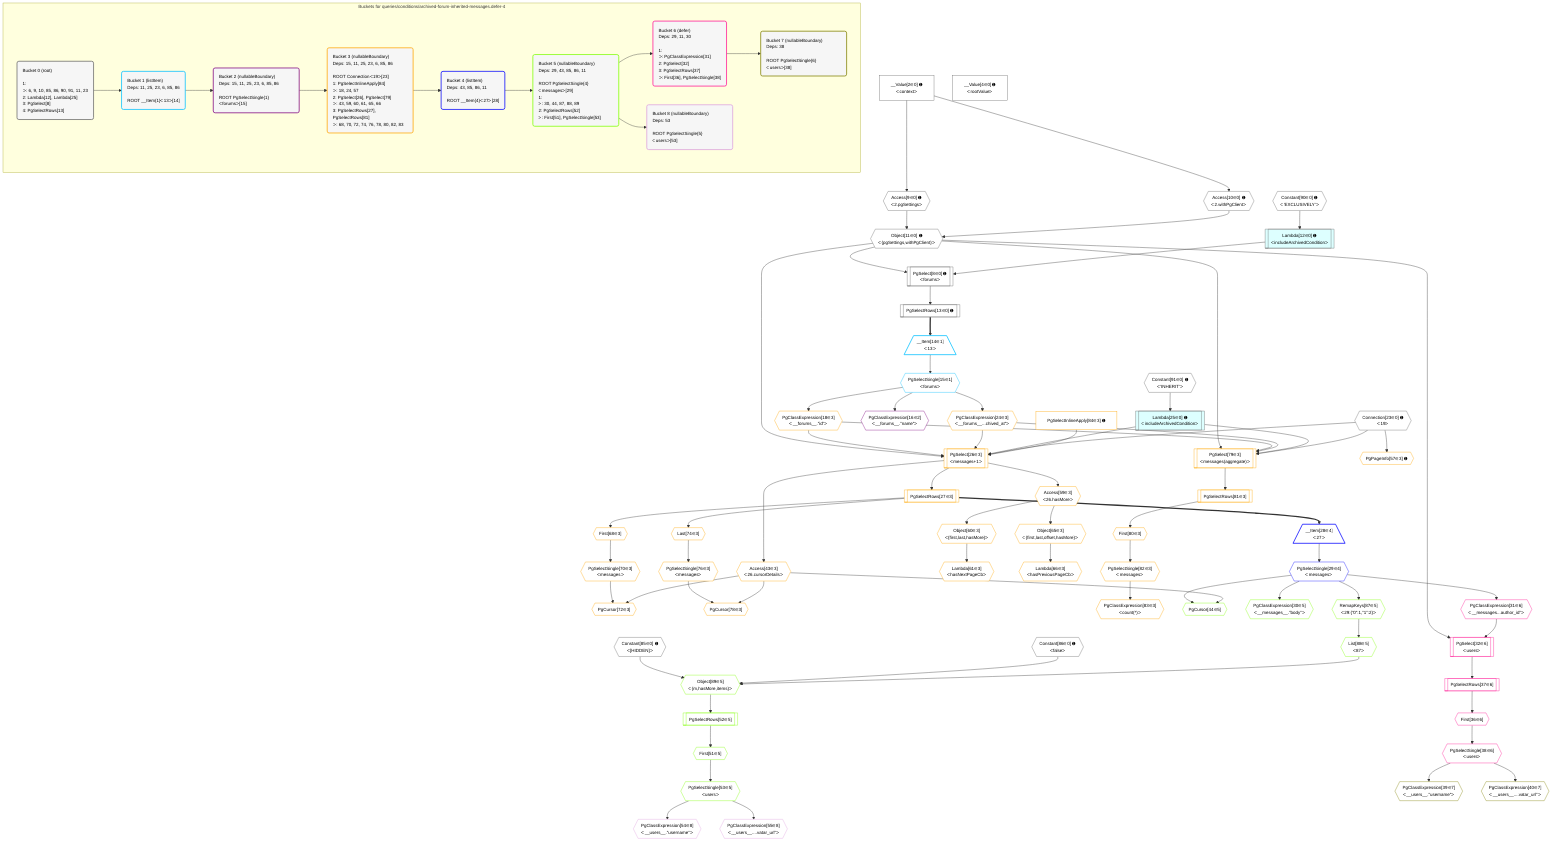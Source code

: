 %%{init: {'themeVariables': { 'fontSize': '12px'}}}%%
graph TD
    classDef path fill:#eee,stroke:#000,color:#000
    classDef plan fill:#fff,stroke-width:1px,color:#000
    classDef itemplan fill:#fff,stroke-width:2px,color:#000
    classDef unbatchedplan fill:#dff,stroke-width:1px,color:#000
    classDef sideeffectplan fill:#fcc,stroke-width:2px,color:#000
    classDef bucket fill:#f6f6f6,color:#000,stroke-width:2px,text-align:left


    %% plan dependencies
    PgSelect8[["PgSelect[8∈0] ➊<br />ᐸforumsᐳ"]]:::plan
    Object11{{"Object[11∈0] ➊<br />ᐸ{pgSettings,withPgClient}ᐳ"}}:::plan
    Lambda12[["Lambda[12∈0] ➊<br />ᐸincludeArchivedConditionᐳ"]]:::unbatchedplan
    Object11 & Lambda12 --> PgSelect8
    Access9{{"Access[9∈0] ➊<br />ᐸ2.pgSettingsᐳ"}}:::plan
    Access10{{"Access[10∈0] ➊<br />ᐸ2.withPgClientᐳ"}}:::plan
    Access9 & Access10 --> Object11
    Connection23{{"Connection[23∈0] ➊<br />ᐸ19ᐳ"}}:::plan
    __Value2["__Value[2∈0] ➊<br />ᐸcontextᐳ"]:::plan
    __Value2 --> Access9
    __Value2 --> Access10
    Constant90{{"Constant[90∈0] ➊<br />ᐸ'EXCLUSIVELY'ᐳ"}}:::plan
    Constant90 --> Lambda12
    PgSelectRows13[["PgSelectRows[13∈0] ➊"]]:::plan
    PgSelect8 --> PgSelectRows13
    Lambda25[["Lambda[25∈0] ➊<br />ᐸincludeArchivedConditionᐳ"]]:::unbatchedplan
    Constant91{{"Constant[91∈0] ➊<br />ᐸ'INHERIT'ᐳ"}}:::plan
    Constant91 --> Lambda25
    __Value4["__Value[4∈0] ➊<br />ᐸrootValueᐳ"]:::plan
    Constant85{{"Constant[85∈0] ➊<br />ᐸ[HIDDEN]ᐳ"}}:::plan
    Constant86{{"Constant[86∈0] ➊<br />ᐸfalseᐳ"}}:::plan
    __Item14[/"__Item[14∈1]<br />ᐸ13ᐳ"\]:::itemplan
    PgSelectRows13 ==> __Item14
    PgSelectSingle15{{"PgSelectSingle[15∈1]<br />ᐸforumsᐳ"}}:::plan
    __Item14 --> PgSelectSingle15
    PgClassExpression16{{"PgClassExpression[16∈2]<br />ᐸ__forums__.”name”ᐳ"}}:::plan
    PgSelectSingle15 --> PgClassExpression16
    PgSelect26[["PgSelect[26∈3]<br />ᐸmessages+1ᐳ"]]:::plan
    PgClassExpression18{{"PgClassExpression[18∈3]<br />ᐸ__forums__.”id”ᐳ"}}:::plan
    PgClassExpression24{{"PgClassExpression[24∈3]<br />ᐸ__forums__...chived_at”ᐳ"}}:::plan
    PgSelectInlineApply84["PgSelectInlineApply[84∈3] ➊"]:::plan
    Object11 & PgClassExpression18 & PgClassExpression24 & Lambda25 & Connection23 & PgSelectInlineApply84 --> PgSelect26
    PgSelect79[["PgSelect[79∈3]<br />ᐸmessages(aggregate)ᐳ"]]:::plan
    Object11 & PgClassExpression18 & PgClassExpression24 & Lambda25 & Connection23 --> PgSelect79
    Object65{{"Object[65∈3]<br />ᐸ{first,last,offset,hasMore}ᐳ"}}:::plan
    Access59{{"Access[59∈3]<br />ᐸ26.hasMoreᐳ"}}:::plan
    Access59 --> Object65
    Object60{{"Object[60∈3]<br />ᐸ{first,last,hasMore}ᐳ"}}:::plan
    Access59 --> Object60
    PgCursor72{{"PgCursor[72∈3]"}}:::plan
    PgSelectSingle70{{"PgSelectSingle[70∈3]<br />ᐸmessagesᐳ"}}:::plan
    Access43{{"Access[43∈3]<br />ᐸ26.cursorDetailsᐳ"}}:::plan
    PgSelectSingle70 & Access43 --> PgCursor72
    PgCursor78{{"PgCursor[78∈3]"}}:::plan
    PgSelectSingle76{{"PgSelectSingle[76∈3]<br />ᐸmessagesᐳ"}}:::plan
    PgSelectSingle76 & Access43 --> PgCursor78
    PgSelectSingle15 --> PgClassExpression18
    PgSelectSingle15 --> PgClassExpression24
    PgSelectRows27[["PgSelectRows[27∈3]"]]:::plan
    PgSelect26 --> PgSelectRows27
    PgSelect26 --> Access43
    PgPageInfo57{{"PgPageInfo[57∈3] ➊"}}:::plan
    Connection23 --> PgPageInfo57
    PgSelect26 --> Access59
    Lambda61{{"Lambda[61∈3]<br />ᐸhasNextPageCbᐳ"}}:::plan
    Object60 --> Lambda61
    Lambda66{{"Lambda[66∈3]<br />ᐸhasPreviousPageCbᐳ"}}:::plan
    Object65 --> Lambda66
    First68{{"First[68∈3]"}}:::plan
    PgSelectRows27 --> First68
    First68 --> PgSelectSingle70
    Last74{{"Last[74∈3]"}}:::plan
    PgSelectRows27 --> Last74
    Last74 --> PgSelectSingle76
    First80{{"First[80∈3]"}}:::plan
    PgSelectRows81[["PgSelectRows[81∈3]"]]:::plan
    PgSelectRows81 --> First80
    PgSelect79 --> PgSelectRows81
    PgSelectSingle82{{"PgSelectSingle[82∈3]<br />ᐸmessagesᐳ"}}:::plan
    First80 --> PgSelectSingle82
    PgClassExpression83{{"PgClassExpression[83∈3]<br />ᐸcount(*)ᐳ"}}:::plan
    PgSelectSingle82 --> PgClassExpression83
    __Item28[/"__Item[28∈4]<br />ᐸ27ᐳ"\]:::itemplan
    PgSelectRows27 ==> __Item28
    PgSelectSingle29{{"PgSelectSingle[29∈4]<br />ᐸmessagesᐳ"}}:::plan
    __Item28 --> PgSelectSingle29
    Object89{{"Object[89∈5]<br />ᐸ{m,hasMore,items}ᐳ"}}:::plan
    List88{{"List[88∈5]<br />ᐸ87ᐳ"}}:::plan
    Constant85 & Constant86 & List88 --> Object89
    PgCursor44{{"PgCursor[44∈5]"}}:::plan
    PgSelectSingle29 & Access43 --> PgCursor44
    PgClassExpression30{{"PgClassExpression[30∈5]<br />ᐸ__messages__.”body”ᐳ"}}:::plan
    PgSelectSingle29 --> PgClassExpression30
    First51{{"First[51∈5]"}}:::plan
    PgSelectRows52[["PgSelectRows[52∈5]"]]:::plan
    PgSelectRows52 --> First51
    Object89 --> PgSelectRows52
    PgSelectSingle53{{"PgSelectSingle[53∈5]<br />ᐸusersᐳ"}}:::plan
    First51 --> PgSelectSingle53
    RemapKeys87{{"RemapKeys[87∈5]<br />ᐸ29:{”0”:1,”1”:2}ᐳ"}}:::plan
    PgSelectSingle29 --> RemapKeys87
    RemapKeys87 --> List88
    PgSelect32[["PgSelect[32∈6]<br />ᐸusersᐳ"]]:::plan
    PgClassExpression31{{"PgClassExpression[31∈6]<br />ᐸ__messages...author_id”ᐳ"}}:::plan
    Object11 & PgClassExpression31 --> PgSelect32
    PgSelectSingle29 --> PgClassExpression31
    First36{{"First[36∈6]"}}:::plan
    PgSelectRows37[["PgSelectRows[37∈6]"]]:::plan
    PgSelectRows37 --> First36
    PgSelect32 --> PgSelectRows37
    PgSelectSingle38{{"PgSelectSingle[38∈6]<br />ᐸusersᐳ"}}:::plan
    First36 --> PgSelectSingle38
    PgClassExpression39{{"PgClassExpression[39∈7]<br />ᐸ__users__.”username”ᐳ"}}:::plan
    PgSelectSingle38 --> PgClassExpression39
    PgClassExpression40{{"PgClassExpression[40∈7]<br />ᐸ__users__....vatar_url”ᐳ"}}:::plan
    PgSelectSingle38 --> PgClassExpression40
    PgClassExpression54{{"PgClassExpression[54∈8]<br />ᐸ__users__.”username”ᐳ"}}:::plan
    PgSelectSingle53 --> PgClassExpression54
    PgClassExpression55{{"PgClassExpression[55∈8]<br />ᐸ__users__....vatar_url”ᐳ"}}:::plan
    PgSelectSingle53 --> PgClassExpression55

    %% define steps

    subgraph "Buckets for queries/conditions/archived-forum-inherited-messages.defer-4"
    Bucket0("Bucket 0 (root)<br /><br />1: <br />ᐳ: 6, 9, 10, 85, 86, 90, 91, 11, 23<br />2: Lambda[12], Lambda[25]<br />3: PgSelect[8]<br />4: PgSelectRows[13]"):::bucket
    classDef bucket0 stroke:#696969
    class Bucket0,__Value2,__Value4,PgSelect8,Access9,Access10,Object11,Lambda12,PgSelectRows13,Connection23,Lambda25,Constant85,Constant86,Constant90,Constant91 bucket0
    Bucket1("Bucket 1 (listItem)<br />Deps: 11, 25, 23, 6, 85, 86<br /><br />ROOT __Item{1}ᐸ13ᐳ[14]"):::bucket
    classDef bucket1 stroke:#00bfff
    class Bucket1,__Item14,PgSelectSingle15 bucket1
    Bucket2("Bucket 2 (nullableBoundary)<br />Deps: 15, 11, 25, 23, 6, 85, 86<br /><br />ROOT PgSelectSingle{1}ᐸforumsᐳ[15]"):::bucket
    classDef bucket2 stroke:#7f007f
    class Bucket2,PgClassExpression16 bucket2
    Bucket3("Bucket 3 (nullableBoundary)<br />Deps: 15, 11, 25, 23, 6, 85, 86<br /><br />ROOT Connectionᐸ19ᐳ[23]<br />1: PgSelectInlineApply[84]<br />ᐳ: 18, 24, 57<br />2: PgSelect[26], PgSelect[79]<br />ᐳ: 43, 59, 60, 61, 65, 66<br />3: PgSelectRows[27], PgSelectRows[81]<br />ᐳ: 68, 70, 72, 74, 76, 78, 80, 82, 83"):::bucket
    classDef bucket3 stroke:#ffa500
    class Bucket3,PgClassExpression18,PgClassExpression24,PgSelect26,PgSelectRows27,Access43,PgPageInfo57,Access59,Object60,Lambda61,Object65,Lambda66,First68,PgSelectSingle70,PgCursor72,Last74,PgSelectSingle76,PgCursor78,PgSelect79,First80,PgSelectRows81,PgSelectSingle82,PgClassExpression83,PgSelectInlineApply84 bucket3
    Bucket4("Bucket 4 (listItem)<br />Deps: 43, 85, 86, 11<br /><br />ROOT __Item{4}ᐸ27ᐳ[28]"):::bucket
    classDef bucket4 stroke:#0000ff
    class Bucket4,__Item28,PgSelectSingle29 bucket4
    Bucket5("Bucket 5 (nullableBoundary)<br />Deps: 29, 43, 85, 86, 11<br /><br />ROOT PgSelectSingle{4}ᐸmessagesᐳ[29]<br />1: <br />ᐳ: 30, 44, 87, 88, 89<br />2: PgSelectRows[52]<br />ᐳ: First[51], PgSelectSingle[53]"):::bucket
    classDef bucket5 stroke:#7fff00
    class Bucket5,PgClassExpression30,PgCursor44,First51,PgSelectRows52,PgSelectSingle53,RemapKeys87,List88,Object89 bucket5
    Bucket6("Bucket 6 (defer)<br />Deps: 29, 11, 30<br /><br />1: <br />ᐳ: PgClassExpression[31]<br />2: PgSelect[32]<br />3: PgSelectRows[37]<br />ᐳ: First[36], PgSelectSingle[38]"):::bucket
    classDef bucket6 stroke:#ff1493
    class Bucket6,PgClassExpression31,PgSelect32,First36,PgSelectRows37,PgSelectSingle38 bucket6
    Bucket7("Bucket 7 (nullableBoundary)<br />Deps: 38<br /><br />ROOT PgSelectSingle{6}ᐸusersᐳ[38]"):::bucket
    classDef bucket7 stroke:#808000
    class Bucket7,PgClassExpression39,PgClassExpression40 bucket7
    Bucket8("Bucket 8 (nullableBoundary)<br />Deps: 53<br /><br />ROOT PgSelectSingle{5}ᐸusersᐳ[53]"):::bucket
    classDef bucket8 stroke:#dda0dd
    class Bucket8,PgClassExpression54,PgClassExpression55 bucket8
    Bucket0 --> Bucket1
    Bucket1 --> Bucket2
    Bucket2 --> Bucket3
    Bucket3 --> Bucket4
    Bucket4 --> Bucket5
    Bucket5 --> Bucket6 & Bucket8
    Bucket6 --> Bucket7
    end